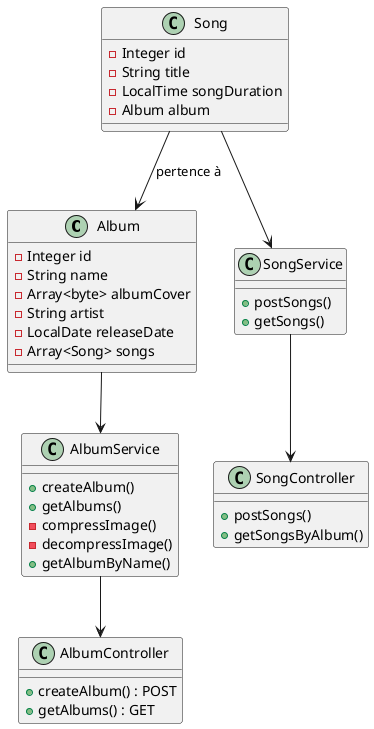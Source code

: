 @startuml Diagrama
    class Album {
        -Integer id
        -String name
        -Array<byte> albumCover
        -String artist
        -LocalDate releaseDate
        -Array<Song> songs
    }
    
    class AlbumService {
        +createAlbum()
        +getAlbums()
        -compressImage()
        -decompressImage()
        +getAlbumByName()
    }

    class AlbumController {
        +createAlbum() : POST
        +getAlbums() : GET
    }

    class Song {
        -Integer id
        -String title
        -LocalTime songDuration
        -Album album
    }

    class SongService {
        +postSongs()
        +getSongs()
    }

    class SongController {
        +postSongs()
        +getSongsByAlbum()
    }

    Song--> Album : pertence à
    Song-->SongService
    SongService-->SongController
    Album-->AlbumService
    AlbumService-->AlbumController

@enduml